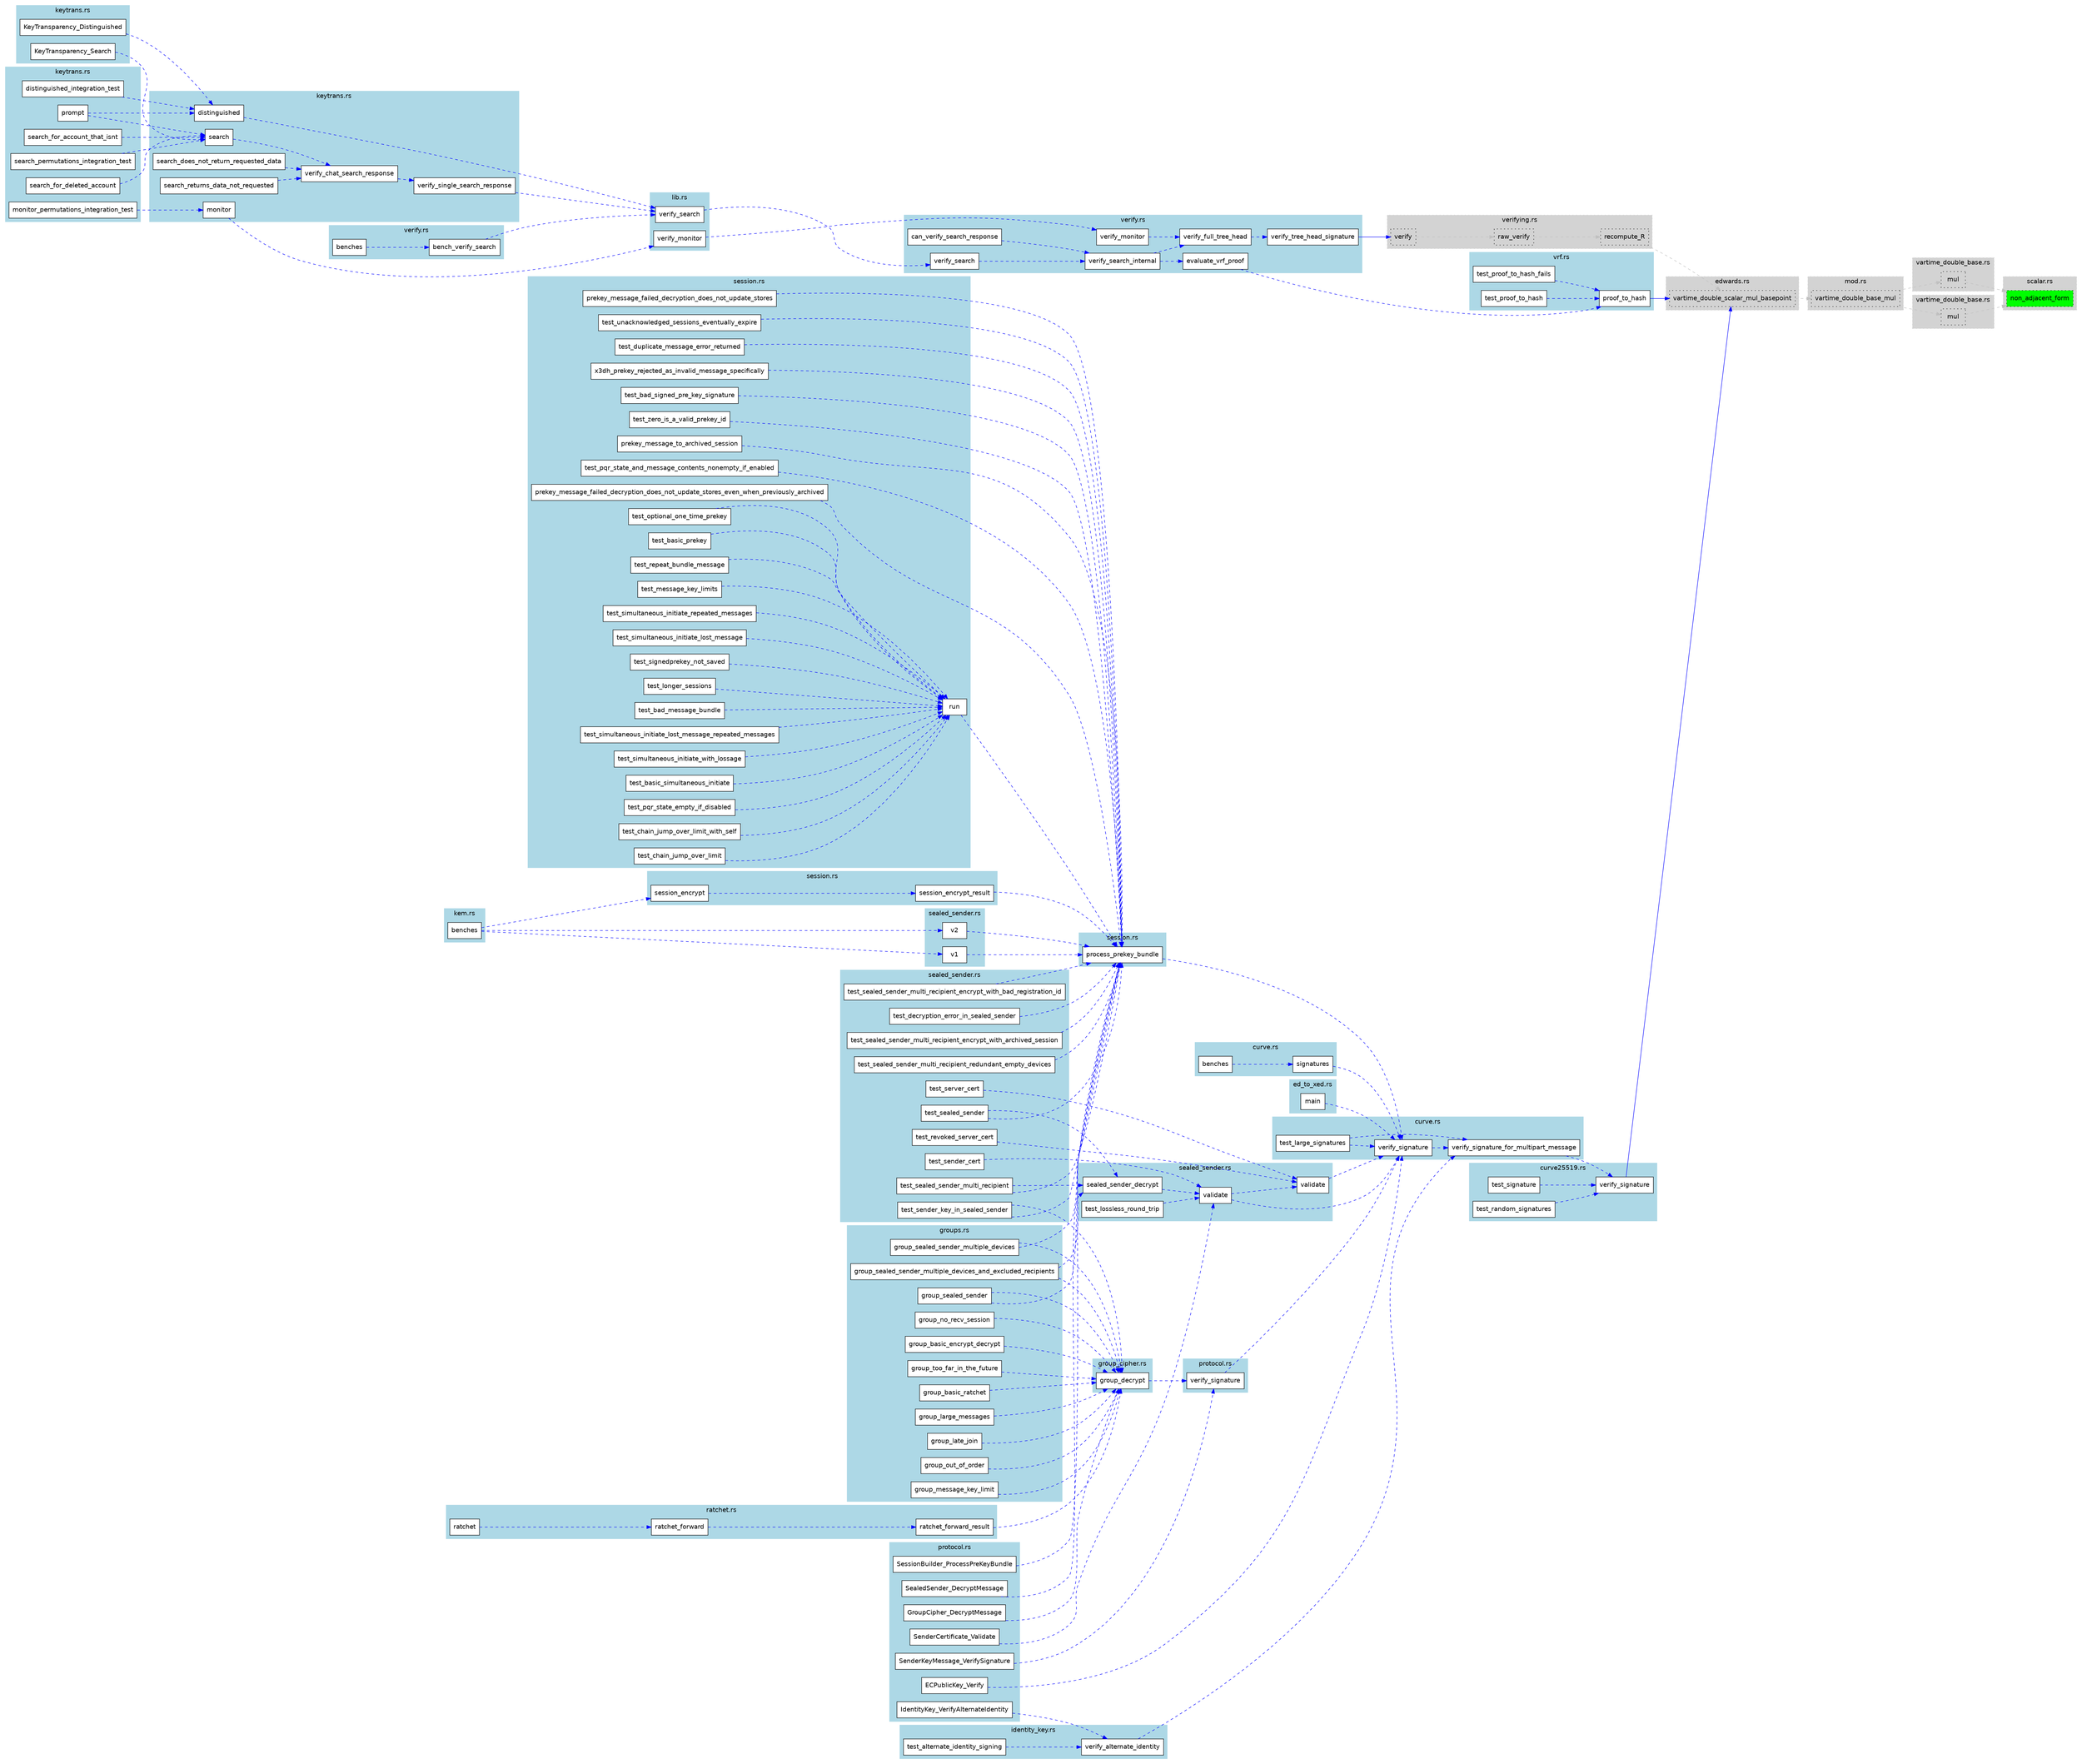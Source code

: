 digraph function_subgraph {
  rankdir=LR;
  node [shape=box, style=filled, fontname=Helvetica];
  edge [color=gray];

  subgraph cluster_0 {
    label = "mod.rs";
    style=filled;
    color=lightgrey;
    style="filled,dotted";
    fontname=Helvetica;
    "rust-analyzer cargo curve25519-dalek 4.1.3 backend/vartime_double_base_mul()." [label="vartime_double_base_mul", tooltip="pub fn vartime_double_base_mul(a: &Scalar, A: &EdwardsPoint, b: &Scalar) -> EdwardsPoint {     match get_selected_backend() {         #[cfg(curve25519_dalek_backend = ' simd' )]         BackendKind::A...", fillcolor=lightgray, style="filled,dotted"]
  }
  subgraph cluster_1 {
    label = "vartime_double_base.rs";
    style=filled;
    color=lightgrey;
    style="filled,dotted";
    fontname=Helvetica;
    "rust-analyzer cargo curve25519-dalek 4.1.3 backend/serial/scalar_mul/vartime_double_base/mul()." [label="mul", tooltip="pub fn mul(a: &Scalar, A: &EdwardsPoint, b: &Scalar) -> EdwardsPoint {     let a_naf = a.non_adjacent_form(5);      #[cfg(feature = ' precomputed-tables' )]     let b_naf = b.non_adjacent_form(8);    ...", fillcolor=lightgray, style="filled,dotted"]
  }
  subgraph cluster_2 {
    label = "vartime_double_base.rs";
    style=filled;
    color=lightgrey;
    style="filled,dotted";
    fontname=Helvetica;
    "rust-analyzer cargo curve25519-dalek 4.1.3 backend/vector/scalar_mul/vartime_double_base/spec_avx2/mul()." [label="mul", tooltip="    pub fn mul(a: &Scalar, A: &EdwardsPoint, b: &Scalar) -> EdwardsPoint {         let a_naf = a.non_adjacent_form(5);          #[cfg(feature = ' precomputed-tables' )]         let b_naf = b.non_adjac...", fillcolor=lightgray, style="filled,dotted"]
  }
  subgraph cluster_3 {
    label = "edwards.rs";
    style=filled;
    color=lightgrey;
    style="filled,dotted";
    fontname=Helvetica;
    "rust-analyzer cargo curve25519-dalek 4.1.3 edwards/impl#[EdwardsPoint]vartime_double_scalar_mul_basepoint()." [label="vartime_double_scalar_mul_basepoint", tooltip="    pub fn vartime_double_scalar_mul_basepoint(         a: &Scalar,         A: &EdwardsPoint,         b: &Scalar,     ) -> EdwardsPoint {         crate::backend::vartime_double_base_mul(a, A, b)     }", fillcolor=lightgray, style="filled,dotted"]
  }
  subgraph cluster_4 {
    label = "scalar.rs";
    style=filled;
    color=lightgrey;
    style="filled,dotted";
    fontname=Helvetica;
    "rust-analyzer cargo curve25519-dalek 4.1.3 scalar/impl#[Scalar]non_adjacent_form()." [label="non_adjacent_form", tooltip="    pub(crate) fn non_adjacent_form(&self, w: usize) -> [i8; 256] {         // required by the NAF definition         debug_assert!(w >= 2);         // required so that the NAF digits fit in i8       ...", fillcolor=green, style="filled,dotted"]
  }
  subgraph cluster_5 {
    label = "verifying.rs";
    style=filled;
    color=lightgrey;
    style="filled,dotted";
    fontname=Helvetica;
    "rust-analyzer cargo ed25519-dalek 2.1.0 verifying/impl#[VerifyingKey]raw_verify()." [label="raw_verify", tooltip="    pub(crate) fn raw_verify<CtxDigest>(         &self,         message: &[u8],         signature: &ed25519::Signature,     ) -> Result<(), SignatureError>     where         CtxDigest: Digest<OutputSi...", fillcolor=lightgray, style="filled,dotted"]
    "rust-analyzer cargo ed25519-dalek 2.1.0 verifying/impl#[VerifyingKey][`Verifier<ed25519::Signature>`]verify()." [label="verify", tooltip="    fn verify(&self, message: &[u8], signature: &ed25519::Signature) -> Result<(), SignatureError> {         self.raw_verify::<Sha512>(message, signature)     }", fillcolor=lightgray, style="filled,dotted"]
    "rust-analyzer cargo ed25519-dalek 2.1.0 verifying/impl#[VerifyingKey]recompute_R()." [label="recompute_R", tooltip="    fn recompute_R<CtxDigest>(         &self,         context: Option<&[u8]>,         signature: &InternalSignature,         M: &[u8],     ) -> CompressedEdwardsY     where         CtxDigest: Digest<O...", fillcolor=lightgray, style="filled,dotted"]
  }
  subgraph cluster_6 {
    label = "keytrans.rs";
    style=filled;
    color=lightblue;
    fontname=Helvetica;
    "rust-analyzer cargo libsignal-bridge 0.1.0 net/keytrans/KeyTransparency_Search()." [label="KeyTransparency_Search", tooltip="async fn KeyTransparency_Search(     // TODO: it is currently possible to pass an env that does not match chat     environment: AsType<Environment, u8>,     chat_connection: &UnauthenticatedChatConnec...", fillcolor=white, style="filled"]
    "rust-analyzer cargo libsignal-bridge 0.1.0 net/keytrans/KeyTransparency_Distinguished()." [label="KeyTransparency_Distinguished", tooltip="async fn KeyTransparency_Distinguished(     // TODO: it is currently possible to pass an env that does not match chat     environment: AsType<Environment, u8>,     chat_connection: &UnauthenticatedCha...", fillcolor=white, style="filled"]
  }
  subgraph cluster_7 {
    label = "protocol.rs";
    style=filled;
    color=lightblue;
    fontname=Helvetica;
    "rust-analyzer cargo libsignal-bridge 0.1.0 protocol/SenderCertificate_Validate()." [label="SenderCertificate_Validate", tooltip="fn SenderCertificate_Validate(     cert: &SenderCertificate,     key: &PublicKey,     time: Timestamp, ) -> Result<bool> {     cert.validate(key, time) }", fillcolor=white, style="filled"]
    "rust-analyzer cargo libsignal-bridge 0.1.0 protocol/SealedSender_DecryptMessage()." [label="SealedSender_DecryptMessage", tooltip="async fn SealedSender_DecryptMessage(     message: &[u8],     trust_root: &PublicKey,     timestamp: Timestamp,     local_e164: Option<String>,     local_uuid: String,     local_device_id: u32,     se...", fillcolor=white, style="filled"]
    "rust-analyzer cargo libsignal-bridge 0.1.0 protocol/ECPublicKey_Verify()." [label="ECPublicKey_Verify", tooltip="fn ECPublicKey_Verify(key: &PublicKey, message: &[u8], signature: &[u8]) -> bool {     key.verify_signature(message, signature) }", fillcolor=white, style="filled"]
    "rust-analyzer cargo libsignal-bridge 0.1.0 protocol/IdentityKey_VerifyAlternateIdentity()." [label="IdentityKey_VerifyAlternateIdentity", tooltip="fn IdentityKey_VerifyAlternateIdentity(     public_key: &PublicKey,     other_identity: &PublicKey,     signature: &[u8], ) -> Result<bool> {     let identity = IdentityKey::new(*public_key);     let ...", fillcolor=white, style="filled"]
    "rust-analyzer cargo libsignal-bridge 0.1.0 protocol/SessionBuilder_ProcessPreKeyBundle()." [label="SessionBuilder_ProcessPreKeyBundle", tooltip="async fn SessionBuilder_ProcessPreKeyBundle(     bundle: &PreKeyBundle,     protocol_address: &ProtocolAddress,     session_store: &mut dyn SessionStore,     identity_key_store: &mut dyn IdentityKeySt...", fillcolor=white, style="filled"]
    "rust-analyzer cargo libsignal-bridge 0.1.0 protocol/SenderKeyMessage_VerifySignature()." [label="SenderKeyMessage_VerifySignature", tooltip="fn SenderKeyMessage_VerifySignature(skm: &SenderKeyMessage, pubkey: &PublicKey) -> Result<bool> {     skm.verify_signature(pubkey) }", fillcolor=white, style="filled"]
    "rust-analyzer cargo libsignal-bridge 0.1.0 protocol/GroupCipher_DecryptMessage()." [label="GroupCipher_DecryptMessage", tooltip="async fn GroupCipher_DecryptMessage(     sender: &ProtocolAddress,     message: &[u8],     store: &mut dyn SenderKeyStore, ) -> Result<Vec<u8>> {     group_decrypt(message, store, sender).await }", fillcolor=white, style="filled"]
  }
  subgraph cluster_8 {
    label = "curve.rs";
    style=filled;
    color=lightblue;
    fontname=Helvetica;
    "rust-analyzer cargo libsignal-core 0.1.0 signatures()." [label="signatures", tooltip="pub fn signatures(c: &mut Criterion) {     let rng = &mut rng();     let alice_key = KeyPair::generate(rng);     let mut some_data = [0; 1024];     rng.fill(&mut some_data);      c.bench_function(' ge...", fillcolor=white, style="filled"]
    "rust-analyzer cargo libsignal-core 0.1.0 benches()." [label="benches", tooltip="criterion_group!(benches, generation, key_agreement, signatures);  criterion_main!(benches);", fillcolor=white, style="filled"]
  }
  subgraph cluster_9 {
    label = "ed_to_xed.rs";
    style=filled;
    color=lightblue;
    fontname=Helvetica;
    "rust-analyzer cargo libsignal-core 0.1.0 main()." [label="main", tooltip="fn main() {     let mut input = vec![];     std::io::stdin()         .read_to_end(&mut input)         .expect(' can read input' );     let key = boring::pkey::PKey::public_key_from_pem(&input).expect(...", fillcolor=white, style="filled"]
  }
  subgraph cluster_10 {
    label = "curve.rs";
    style=filled;
    color=lightblue;
    fontname=Helvetica;
    "rust-analyzer cargo libsignal-core 0.1.0 curve/impl#[PublicKey]verify_signature()." [label="verify_signature", tooltip="    pub fn verify_signature(&self, message: &[u8], signature: &[u8]) -> bool {         self.verify_signature_for_multipart_message(&[message], signature)     }", fillcolor=white, style="filled"]
    "rust-analyzer cargo libsignal-core 0.1.0 curve/tests/test_large_signatures()." [label="test_large_signatures", tooltip="    fn test_large_signatures() -> Result<(), CurveError> {         let mut csprng = OsRng.unwrap_err();         let key_pair = KeyPair::generate(&mut csprng);         let mut message = [0u8; 1024 * 10...", fillcolor=white, style="filled"]
    "rust-analyzer cargo libsignal-core 0.1.0 curve/impl#[PublicKey]verify_signature_for_multipart_message()." [label="verify_signature_for_multipart_message", tooltip="    pub fn verify_signature_for_multipart_message(         &self,         message: &[&[u8]],         signature: &[u8],     ) -> bool {         match &self.key {             PublicKeyData::DjbPublicKey...", fillcolor=white, style="filled"]
  }
  subgraph cluster_11 {
    label = "curve25519.rs";
    style=filled;
    color=lightblue;
    fontname=Helvetica;
    "rust-analyzer cargo libsignal-core 0.1.0 curve/curve25519/impl#[PrivateKey]verify_signature()." [label="verify_signature", tooltip="    pub fn verify_signature(         their_public_key: &[u8; PUBLIC_KEY_LENGTH],         message: &[&[u8]],         signature: &[u8; SIGNATURE_LENGTH],     ) -> bool {         let mont_point = Montgom...", fillcolor=white, style="filled"]
    "rust-analyzer cargo libsignal-core 0.1.0 curve/curve25519/tests/test_signature()." [label="test_signature", tooltip="    fn test_signature() {         let alice_identity_private: [u8; PRIVATE_KEY_LENGTH] = [             0xc0, 0x97, 0x24, 0x84, 0x12, 0xe5, 0x8b, 0xf0, 0x5d, 0xf4, 0x87, 0x96, 0x82, 0x05,             0...", fillcolor=white, style="filled"]
    "rust-analyzer cargo libsignal-core 0.1.0 curve/curve25519/tests/test_random_signatures()." [label="test_random_signatures", tooltip="    fn test_random_signatures() {         let mut csprng = OsRng.unwrap_err();         for _ in 0..50 {             let mut message = [0u8; 64];             csprng.fill_bytes(&mut message);           ...", fillcolor=white, style="filled"]
  }
  subgraph cluster_12 {
    label = "verify.rs";
    style=filled;
    color=lightblue;
    fontname=Helvetica;
    "rust-analyzer cargo libsignal-keytrans 0.0.1 bench_verify_search()." [label="bench_verify_search", tooltip="fn bench_verify_search(c: &mut Criterion) {     let sig_key = VerifyingKey::from_bytes(&hex!(         ' ac0de1fd7f33552bbeb6ebc12b9d4ea10bf5f025c45073d3fb5f5648955a749e'      ))     .unwrap();     let...", fillcolor=white, style="filled"]
    "rust-analyzer cargo libsignal-keytrans 0.0.1 benches()." [label="benches", tooltip="criterion_group!(benches, bench_verify_search); criterion_main!(benches);", fillcolor=white, style="filled"]
  }
  subgraph cluster_13 {
    label = "lib.rs";
    style=filled;
    color=lightblue;
    fontname=Helvetica;
    "rust-analyzer cargo libsignal-keytrans 0.0.1 impl#[KeyTransparency]verify_search()." [label="verify_search", tooltip="    pub fn verify_search(         &self,         request: SlimSearchRequest,         response: FullSearchResponse,         context: SearchContext,         force_monitor: bool,         now: SystemTime,...", fillcolor=white, style="filled"]
    "rust-analyzer cargo libsignal-keytrans 0.0.1 impl#[KeyTransparency]verify_monitor()." [label="verify_monitor", tooltip="    pub fn verify_monitor<'a>(         &'a self,         request: &'a MonitorRequest,         response: &'a MonitorResponse,         context: MonitorContext,         now: SystemTime,     ) -> Result<M...", fillcolor=white, style="filled"]
  }
  subgraph cluster_14 {
    label = "verify.rs";
    style=filled;
    color=lightblue;
    fontname=Helvetica;
    "rust-analyzer cargo libsignal-keytrans 0.0.1 verify/evaluate_vrf_proof()." [label="evaluate_vrf_proof", tooltip="fn evaluate_vrf_proof(     proof: &[u8],     vrf_key: &vrf::PublicKey,     search_key: &[u8], ) -> Result<[u8; 32]> {     let proof = proof.try_into().map_err(|_| MalformedProof)?;     Ok(vrf_key.proo...", fillcolor=white, style="filled"]
    "rust-analyzer cargo libsignal-keytrans 0.0.1 verify/verify_tree_head_signature()." [label="verify_tree_head_signature", tooltip="fn verify_tree_head_signature(     config: &PublicConfig,     head: &SingleSignatureTreeHead,     root: &[u8; 32],     verifying_key: &VerifyingKey, ) -> Result<()> {     let raw = marshal_tree_head_t...", fillcolor=white, style="filled"]
    "rust-analyzer cargo libsignal-keytrans 0.0.1 verify/verify_monitor()." [label="verify_monitor", tooltip="pub fn verify_monitor<'a>(     config: &'a PublicConfig,     req: &'a MonitorRequest,     res: &'a MonitorResponse,     context: MonitorContext,     now: SystemTime, ) -> Result<MonitorStateUpdate> { ...", fillcolor=white, style="filled"]
    "rust-analyzer cargo libsignal-keytrans 0.0.1 verify/verify_full_tree_head()." [label="verify_full_tree_head", tooltip="fn verify_full_tree_head(     config: &PublicConfig,     fth: &FullTreeHead,     root: [u8; 32],     last_tree_head: Option<&LastTreeHead>,     last_distinguished_tree_head: Option<&LastTreeHead>,    ...", fillcolor=white, style="filled"]
    "rust-analyzer cargo libsignal-keytrans 0.0.1 verify/verify_search_internal()." [label="verify_search_internal", tooltip="fn verify_search_internal(     config: &PublicConfig,     req: SlimSearchRequest,     res: FullSearchResponse,     context: SearchContext,     monitor: bool,     now: SystemTime, ) -> Result<SearchSta...", fillcolor=white, style="filled"]
    "rust-analyzer cargo libsignal-keytrans 0.0.1 verify/test/can_verify_search_response()." [label="can_verify_search_response", tooltip="    fn can_verify_search_response() {         let sig_key = VerifyingKey::from_bytes(&hex!(             ' ac0de1fd7f33552bbeb6ebc12b9d4ea10bf5f025c45073d3fb5f5648955a749e'          ))         .unwrap(...", fillcolor=white, style="filled"]
    "rust-analyzer cargo libsignal-keytrans 0.0.1 verify/verify_search()." [label="verify_search", tooltip="pub fn verify_search(     config: &PublicConfig,     req: SlimSearchRequest,     res: FullSearchResponse,     context: SearchContext,     force_monitor: bool,     now: SystemTime, ) -> Result<SearchSt...", fillcolor=white, style="filled"]
  }
  subgraph cluster_15 {
    label = "vrf.rs";
    style=filled;
    color=lightblue;
    fontname=Helvetica;
    "rust-analyzer cargo libsignal-keytrans 0.0.1 vrf/tests/test_proof_to_hash_fails()." [label="test_proof_to_hash_fails", tooltip="    fn test_proof_to_hash_fails() {         for v in TEST_VECTORS {             let pk = PublicKey::try_from(v.pk).unwrap();              assert!(pk.proof_to_hash(b' a' , &v.pi).is_err());            ...", fillcolor=white, style="filled"]
    "rust-analyzer cargo libsignal-keytrans 0.0.1 vrf/impl#[PublicKey]proof_to_hash()." [label="proof_to_hash", tooltip="    pub fn proof_to_hash(&self, m: &[u8], proof: &[u8; 80]) -> Result<[u8; 32]> {         // Decode proof into its component parts: gamma, c, and s.         let gamma = CompressedEdwardsY(proof[..32]....", fillcolor=white, style="filled"]
    "rust-analyzer cargo libsignal-keytrans 0.0.1 vrf/tests/test_proof_to_hash()." [label="test_proof_to_hash", tooltip="    fn test_proof_to_hash() {         for v in TEST_VECTORS {             let pk = PublicKey::try_from(v.pk).unwrap();             let index = pk.proof_to_hash(v.alpha, &v.pi).unwrap();             as...", fillcolor=white, style="filled"]
  }
  subgraph cluster_16 {
    label = "keytrans.rs";
    style=filled;
    color=lightblue;
    fontname=Helvetica;
    "rust-analyzer cargo libsignal-net-chat 0.1.0 api/keytrans/impl#[`KeyTransparencyClient<'_>`][UnauthenticatedChatApi]search()." [label="search", tooltip="    async fn search(         &self,         aci: &Aci,         aci_identity_key: &PublicKey,         e164: Option<(E164, Vec<u8>)>,         username_hash: Option<UsernameHash<'_>>,         stored_acco...", fillcolor=white, style="filled"]
    "rust-analyzer cargo libsignal-net-chat 0.1.0 api/keytrans/verify_single_search_response()." [label="verify_single_search_response", tooltip="fn verify_single_search_response(     kt: &KeyTransparency,     search_key: Vec<u8>,     response: CondensedTreeSearchResponse,     monitoring_data: Option<MonitoringData>,     full_tree_head: &FullTr...", fillcolor=white, style="filled"]
    "rust-analyzer cargo libsignal-net-chat 0.1.0 api/keytrans/test/search_does_not_return_requested_data()." [label="search_does_not_return_requested_data", tooltip="    fn search_does_not_return_requested_data(skip: &[AccountDataField]) {         let valid_at = SystemTime::UNIX_EPOCH + CHAT_SEARCH_RESPONSE_VALID_AT;          let aci = test_account::aci();        ...", fillcolor=white, style="filled"]
    "rust-analyzer cargo libsignal-net-chat 0.1.0 api/keytrans/test/search_returns_data_not_requested()." [label="search_returns_data_not_requested", tooltip="    fn search_returns_data_not_requested(skip: &[AccountDataField]) {         let valid_at = SystemTime::UNIX_EPOCH + CHAT_SEARCH_RESPONSE_VALID_AT;          let aci = test_account::aci();         let...", fillcolor=white, style="filled"]
    "rust-analyzer cargo libsignal-net-chat 0.1.0 api/keytrans/impl#[`KeyTransparencyClient<'_>`][UnauthenticatedChatApi]distinguished()." [label="distinguished", tooltip="    async fn distinguished(         &self,         last_distinguished: Option<LastTreeHead>,     ) -> Result<SearchStateUpdate, RequestError<Error>> {         let ChatDistinguishedResponse {          ...", fillcolor=white, style="filled"]
    "rust-analyzer cargo libsignal-net-chat 0.1.0 api/keytrans/verify_chat_search_response()." [label="verify_chat_search_response", tooltip="fn verify_chat_search_response(     kt: &KeyTransparency,     aci: &Aci,     e164: Option<E164>,     username_hash: Option<UsernameHash>,     stored_account_data: Option<AccountData>,     chat_search_...", fillcolor=white, style="filled"]
    "rust-analyzer cargo libsignal-net-chat 0.1.0 api/keytrans/impl#[`KeyTransparencyClient<'_>`][UnauthenticatedChatApi]monitor()." [label="monitor", tooltip="    async fn monitor(         &self,         aci: &Aci,         e164: Option<E164>,         username_hash: Option<UsernameHash<'_>>,         account_data: AccountData,         last_distinguished_tree_...", fillcolor=white, style="filled"]
  }
  subgraph cluster_17 {
    label = "keytrans.rs";
    style=filled;
    color=lightblue;
    fontname=Helvetica;
    "rust-analyzer cargo libsignal-net-chat 0.1.0 ws/keytrans/test/distinguished_integration_test()." [label="distinguished_integration_test", tooltip="    async fn distinguished_integration_test(have_last_distinguished: bool) {         if std::env::var(' LIBSIGNAL_TESTING_RUN_NONHERMETIC_TESTS' ).is_err() {             println!(' SKIPPED: running in...", fillcolor=white, style="filled"]
    "rust-analyzer cargo libsignal-net-chat 0.1.0 ws/keytrans/test/search_for_account_that_isnt()." [label="search_for_account_that_isnt", tooltip="    async fn search_for_account_that_isnt() {         if std::env::var(' LIBSIGNAL_TESTING_RUN_NONHERMETIC_TESTS' ).is_err() {             println!(' SKIPPED: running integration tests is not enabled'...", fillcolor=white, style="filled"]
    "rust-analyzer cargo libsignal-net-chat 0.1.0 ws/keytrans/test/search_permutations_integration_test()." [label="search_permutations_integration_test", tooltip="    async fn search_permutations_integration_test(use_e164: bool, use_username_hash: bool) {         if std::env::var(' LIBSIGNAL_TESTING_RUN_NONHERMETIC_TESTS' ).is_err() {             println!(' SKI...", fillcolor=white, style="filled"]
    "rust-analyzer cargo libsignal-net-chat 0.1.0 ws/keytrans/test/search_for_deleted_account()." [label="search_for_deleted_account", tooltip="    async fn search_for_deleted_account() {         if std::env::var(' LIBSIGNAL_TESTING_RUN_NONHERMETIC_TESTS' ).is_err() {             println!(' SKIPPED: running integration tests is not enabled' )...", fillcolor=white, style="filled"]
    "rust-analyzer cargo libsignal-net-chat 0.1.0 ws/keytrans/test/monitor_permutations_integration_test()." [label="monitor_permutations_integration_test", tooltip="    async fn monitor_permutations_integration_test(use_e164: bool, use_username_hash: bool) {         if std::env::var(' LIBSIGNAL_TESTING_RUN_NONHERMETIC_TESTS' ).is_err() {             println!(' SK...", fillcolor=white, style="filled"]
    "rust-analyzer cargo libsignal-net-chat 0.1.0 ws/keytrans/test_support/prompt()." [label="prompt", tooltip="        fn prompt(text: &str) {             println!(' {} >' , text);              let mut input = String::new();              std::io::stdin()                 .read_line(&mut input)                 ....", fillcolor=white, style="filled"]
  }
  subgraph cluster_18 {
    label = "kem.rs";
    style=filled;
    color=lightblue;
    fontname=Helvetica;
    "rust-analyzer cargo libsignal-protocol 0.1.0 benches()." [label="benches", tooltip="criterion_group!(benches, bench_kem); criterion_main!(benches);", fillcolor=white, style="filled"]
  }
  subgraph cluster_19 {
    label = "ratchet.rs";
    style=filled;
    color=lightblue;
    fontname=Helvetica;
    "rust-analyzer cargo libsignal-protocol 0.1.0 ratchet_forward_result()." [label="ratchet_forward_result", tooltip="pub fn ratchet_forward_result(c: &mut Criterion) -> Result<(), SignalProtocolError> {     let mut group = c.benchmark_group(' ratchet' );     group.sampling_mode(SamplingMode::Flat);     group.sample_...", fillcolor=white, style="filled"]
    "rust-analyzer cargo libsignal-protocol 0.1.0 ratchet_forward()." [label="ratchet_forward", tooltip="pub fn ratchet_forward(c: &mut Criterion) {     ratchet_forward_result(c).expect(' success' ); }", fillcolor=white, style="filled"]
    "rust-analyzer cargo libsignal-protocol 0.1.0 ratchet()." [label="ratchet", tooltip="criterion_group!(ratchet, ratchet_forward);  criterion_main!(ratchet);", fillcolor=white, style="filled"]
  }
  subgraph cluster_20 {
    label = "sealed_sender.rs";
    style=filled;
    color=lightblue;
    fontname=Helvetica;
    "rust-analyzer cargo libsignal-protocol 0.1.0 v1()." [label="v1", tooltip="pub fn v1(c: &mut Criterion) {     let mut rng = OsRng.unwrap_err();      let alice_address = ProtocolAddress::new(         ' 9d0652a3-dcc3-4d11-975f-74d61598733f' .to_owned(),         DeviceId::new(1...", fillcolor=white, style="filled"]
    "rust-analyzer cargo libsignal-protocol 0.1.0 v2()." [label="v2", tooltip="pub fn v2(c: &mut Criterion) {     let mut rng = OsRng.unwrap_err();      let alice_address = ProtocolAddress::new(         ' 9d0652a3-dcc3-4d11-975f-74d61598733f' .to_owned(),         DeviceId::new(1...", fillcolor=white, style="filled"]
  }
  subgraph cluster_21 {
    label = "session.rs";
    style=filled;
    color=lightblue;
    fontname=Helvetica;
    "rust-analyzer cargo libsignal-protocol 0.1.0 session_encrypt()." [label="session_encrypt", tooltip="pub fn session_encrypt(c: &mut Criterion) {     session_encrypt_result(c).expect(' success' ); }", fillcolor=white, style="filled"]
    "rust-analyzer cargo libsignal-protocol 0.1.0 session_encrypt_result()." [label="session_encrypt_result", tooltip="pub fn session_encrypt_result(c: &mut Criterion) -> Result<(), SignalProtocolError> {     let (alice_session_record, bob_session_record) = support::initialize_sessions_v4()?;      let alice_address = ...", fillcolor=white, style="filled"]
  }
  subgraph cluster_22 {
    label = "group_cipher.rs";
    style=filled;
    color=lightblue;
    fontname=Helvetica;
    "rust-analyzer cargo libsignal-protocol 0.1.0 group_cipher/group_decrypt()." [label="group_decrypt", tooltip="pub async fn group_decrypt(     skm_bytes: &[u8],     sender_key_store: &mut dyn SenderKeyStore,     sender: &ProtocolAddress, ) -> Result<Vec<u8>> {     let skm = SenderKeyMessage::try_from(skm_bytes...", fillcolor=white, style="filled"]
  }
  subgraph cluster_23 {
    label = "identity_key.rs";
    style=filled;
    color=lightblue;
    fontname=Helvetica;
    "rust-analyzer cargo libsignal-protocol 0.1.0 identity_key/impl#[IdentityKey]verify_alternate_identity()." [label="verify_alternate_identity", tooltip="    pub fn verify_alternate_identity(&self, other: &IdentityKey, signature: &[u8]) -> Result<bool> {         Ok(self.public_key.verify_signature_for_multipart_message(             &[                 A...", fillcolor=white, style="filled"]
    "rust-analyzer cargo libsignal-protocol 0.1.0 identity_key/tests/test_alternate_identity_signing()." [label="test_alternate_identity_signing", tooltip="    fn test_alternate_identity_signing() -> Result<()> {         let mut rng = OsRng.unwrap_err();         let primary = IdentityKeyPair::generate(&mut rng);         let secondary = IdentityKeyPair::g...", fillcolor=white, style="filled"]
  }
  subgraph cluster_24 {
    label = "protocol.rs";
    style=filled;
    color=lightblue;
    fontname=Helvetica;
    "rust-analyzer cargo libsignal-protocol 0.1.0 protocol/impl#[SenderKeyMessage]verify_signature()." [label="verify_signature", tooltip="    pub fn verify_signature(&self, signature_key: &PublicKey) -> Result<bool> {         let valid = signature_key.verify_signature(             &self.serialized[..self.serialized.len() - Self::SIGNATU...", fillcolor=white, style="filled"]
  }
  subgraph cluster_25 {
    label = "sealed_sender.rs";
    style=filled;
    color=lightblue;
    fontname=Helvetica;
    "rust-analyzer cargo libsignal-protocol 0.1.0 sealed_sender/impl#[ServerCertificate]validate()." [label="validate", tooltip="    pub fn validate(&self, trust_root: &PublicKey) -> Result<bool> {         if REVOKED_SERVER_CERTIFICATE_KEY_IDS.contains(&self.key_id()?) {             log::error!(                 ' received serve...", fillcolor=white, style="filled"]
    "rust-analyzer cargo libsignal-protocol 0.1.0 sealed_sender/sealed_sender_decrypt()." [label="sealed_sender_decrypt", tooltip="pub async fn sealed_sender_decrypt(     ciphertext: &[u8],     trust_root: &PublicKey,     timestamp: Timestamp,     local_e164: Option<String>,     local_uuid: String,     local_device_id: DeviceId, ...", fillcolor=white, style="filled"]
    "rust-analyzer cargo libsignal-protocol 0.1.0 sealed_sender/test_lossless_round_trip()." [label="test_lossless_round_trip", tooltip="fn test_lossless_round_trip() -> Result<()> {     let trust_root = PrivateKey::deserialize(&[0u8; 32])?;      // To test a hypothetical addition of a new field:     //     // Step 1: temporarily add a...", fillcolor=white, style="filled"]
    "rust-analyzer cargo libsignal-protocol 0.1.0 sealed_sender/impl#[SenderCertificate]validate()." [label="validate", tooltip="    pub fn validate(&self, trust_root: &PublicKey, validation_time: Timestamp) -> Result<bool> {         if !self.signer.validate(trust_root)? {             log::error!(                 ' sender certi...", fillcolor=white, style="filled"]
  }
  subgraph cluster_26 {
    label = "session.rs";
    style=filled;
    color=lightblue;
    fontname=Helvetica;
    "rust-analyzer cargo libsignal-protocol 0.1.0 session/process_prekey_bundle()." [label="process_prekey_bundle", tooltip="pub async fn process_prekey_bundle<R: Rng + CryptoRng>(     remote_address: &ProtocolAddress,     session_store: &mut dyn SessionStore,     identity_store: &mut dyn IdentityKeyStore,     bundle: &PreK...", fillcolor=white, style="filled"]
  }
  subgraph cluster_27 {
    label = "groups.rs";
    style=filled;
    color=lightblue;
    fontname=Helvetica;
    "rust-analyzer cargo libsignal-protocol 0.1.0 group_too_far_in_the_future()." [label="group_too_far_in_the_future", tooltip="fn group_too_far_in_the_future() -> Result<(), SignalProtocolError> {     async {         let mut csprng = OsRng.unwrap_err();          let sender_address =             ProtocolAddress::new(' +1415999...", fillcolor=white, style="filled"]
    "rust-analyzer cargo libsignal-protocol 0.1.0 group_basic_ratchet()." [label="group_basic_ratchet", tooltip="fn group_basic_ratchet() -> Result<(), SignalProtocolError> {     async {         let mut csprng = OsRng.unwrap_err();          let sender_address =             ProtocolAddress::new(' +14159999111' .t...", fillcolor=white, style="filled"]
    "rust-analyzer cargo libsignal-protocol 0.1.0 group_large_messages()." [label="group_large_messages", tooltip="fn group_large_messages() -> Result<(), SignalProtocolError> {     async {         let mut csprng = OsRng.unwrap_err();          let sender_address =             ProtocolAddress::new(' +14159999111' ....", fillcolor=white, style="filled"]
    "rust-analyzer cargo libsignal-protocol 0.1.0 group_late_join()." [label="group_late_join", tooltip="fn group_late_join() -> Result<(), SignalProtocolError> {     async {         let mut csprng = OsRng.unwrap_err();          let sender_address =             ProtocolAddress::new(' +14159999111' .to_ow...", fillcolor=white, style="filled"]
    "rust-analyzer cargo libsignal-protocol 0.1.0 group_sealed_sender()." [label="group_sealed_sender", tooltip="fn group_sealed_sender() -> Result<(), SignalProtocolError> {     async {         let mut csprng = OsRng.unwrap_err();          let alice_device_id = DeviceId::new(23).unwrap();         let bob_device...", fillcolor=white, style="filled"]
    "rust-analyzer cargo libsignal-protocol 0.1.0 group_sealed_sender_multiple_devices()." [label="group_sealed_sender_multiple_devices", tooltip="fn group_sealed_sender_multiple_devices() -> Result<(), SignalProtocolError> {     async {         let mut csprng = OsRng.unwrap_err();          let alice_device_id = DeviceId::new(23).unwrap();      ...", fillcolor=white, style="filled"]
    "rust-analyzer cargo libsignal-protocol 0.1.0 group_no_recv_session()." [label="group_no_recv_session", tooltip="fn group_no_recv_session() -> Result<(), SignalProtocolError> {     async {         let mut csprng = OsRng.unwrap_err().unwrap_err();          let device_id = DeviceId::new(1).unwrap();         let se...", fillcolor=white, style="filled"]
    "rust-analyzer cargo libsignal-protocol 0.1.0 group_basic_encrypt_decrypt()." [label="group_basic_encrypt_decrypt", tooltip="fn group_basic_encrypt_decrypt() -> Result<(), SignalProtocolError> {     async {         let mut csprng = OsRng.unwrap_err();          let sender_address =             ProtocolAddress::new(' +1415999...", fillcolor=white, style="filled"]
    "rust-analyzer cargo libsignal-protocol 0.1.0 group_sealed_sender_multiple_devices_and_excluded_recipients()." [label="group_sealed_sender_multiple_devices_and_excluded_recipients", tooltip="fn group_sealed_sender_multiple_devices_and_excluded_recipients() -> Result<(), SignalProtocolError> {     async {         let mut csprng = OsRng.unwrap_err();          let alice_device_id = DeviceId:...", fillcolor=white, style="filled"]
    "rust-analyzer cargo libsignal-protocol 0.1.0 group_message_key_limit()." [label="group_message_key_limit", tooltip="fn group_message_key_limit() -> Result<(), SignalProtocolError> {     async {         let mut csprng = OsRng.unwrap_err();          let sender_address =             ProtocolAddress::new(' +14159999111...", fillcolor=white, style="filled"]
    "rust-analyzer cargo libsignal-protocol 0.1.0 group_out_of_order()." [label="group_out_of_order", tooltip="fn group_out_of_order() -> Result<(), SignalProtocolError> {     async {         let mut csprng = OsRng.unwrap_err();          let sender_address =             ProtocolAddress::new(' +14159999111' .to...", fillcolor=white, style="filled"]
  }
  subgraph cluster_28 {
    label = "sealed_sender.rs";
    style=filled;
    color=lightblue;
    fontname=Helvetica;
    "rust-analyzer cargo libsignal-protocol 0.1.0 test_sealed_sender_multi_recipient_encrypt_with_archived_session()." [label="test_sealed_sender_multi_recipient_encrypt_with_archived_session", tooltip="fn test_sealed_sender_multi_recipient_encrypt_with_archived_session( ) -> Result<(), SignalProtocolError> {     async {         let mut rng = OsRng.unwrap_err();          let alice_device_id = DeviceI...", fillcolor=white, style="filled"]
    "rust-analyzer cargo libsignal-protocol 0.1.0 test_sealed_sender_multi_recipient_redundant_empty_devices()." [label="test_sealed_sender_multi_recipient_redundant_empty_devices", tooltip="fn test_sealed_sender_multi_recipient_redundant_empty_devices() -> Result<(), SignalProtocolError> {     async {         let mut csprng = OsRng.unwrap_err();          let alice_device_id = DeviceId::n...", fillcolor=white, style="filled"]
    "rust-analyzer cargo libsignal-protocol 0.1.0 test_server_cert()." [label="test_server_cert", tooltip="fn test_server_cert() -> Result<(), SignalProtocolError> {     let mut rng = OsRng.unwrap_err();     let trust_root = KeyPair::generate(&mut rng);     let server_key = KeyPair::generate(&mut rng);    ...", fillcolor=white, style="filled"]
    "rust-analyzer cargo libsignal-protocol 0.1.0 test_sealed_sender_multi_recipient_encrypt_with_bad_registration_id()." [label="test_sealed_sender_multi_recipient_encrypt_with_bad_registration_id", tooltip="fn test_sealed_sender_multi_recipient_encrypt_with_bad_registration_id( ) -> Result<(), SignalProtocolError> {     async {         let mut rng = OsRng.unwrap_err();          let alice_device_id = Devi...", fillcolor=white, style="filled"]
    "rust-analyzer cargo libsignal-protocol 0.1.0 test_revoked_server_cert()." [label="test_revoked_server_cert", tooltip="fn test_revoked_server_cert() -> Result<(), SignalProtocolError> {     let mut rng = OsRng.unwrap_err();     let trust_root = KeyPair::generate(&mut rng);     let server_key = KeyPair::generate(&mut r...", fillcolor=white, style="filled"]
    "rust-analyzer cargo libsignal-protocol 0.1.0 test_sender_cert()." [label="test_sender_cert", tooltip="fn test_sender_cert() -> Result<(), SignalProtocolError> {     let mut rng = OsRng.unwrap_err();     let trust_root = KeyPair::generate(&mut rng);     let server_key = KeyPair::generate(&mut rng);    ...", fillcolor=white, style="filled"]
    "rust-analyzer cargo libsignal-protocol 0.1.0 test_sender_key_in_sealed_sender()." [label="test_sender_key_in_sealed_sender", tooltip="fn test_sender_key_in_sealed_sender() -> Result<(), SignalProtocolError> {     async {         let mut rng = OsRng.unwrap_err();          let alice_device_id = DeviceId::new(23).unwrap();         let ...", fillcolor=white, style="filled"]
    "rust-analyzer cargo libsignal-protocol 0.1.0 test_sealed_sender()." [label="test_sealed_sender", tooltip="fn test_sealed_sender() -> Result<(), SignalProtocolError> {     async {         let mut rng = OsRng.unwrap_err();          let alice_device_id = DeviceId::new(23).unwrap();         let bob_device_id ...", fillcolor=white, style="filled"]
    "rust-analyzer cargo libsignal-protocol 0.1.0 test_decryption_error_in_sealed_sender()." [label="test_decryption_error_in_sealed_sender", tooltip="fn test_decryption_error_in_sealed_sender() -> Result<(), SignalProtocolError> {     async {         let mut rng = OsRng.unwrap_err();          let alice_device_id = DeviceId::new(23).unwrap();       ...", fillcolor=white, style="filled"]
    "rust-analyzer cargo libsignal-protocol 0.1.0 test_sealed_sender_multi_recipient()." [label="test_sealed_sender_multi_recipient", tooltip="fn test_sealed_sender_multi_recipient() -> Result<(), SignalProtocolError> {     async {         let mut rng = OsRng.unwrap_err();          let alice_device_id = DeviceId::new(23).unwrap();         le...", fillcolor=white, style="filled"]
  }
  subgraph cluster_29 {
    label = "session.rs";
    style=filled;
    color=lightblue;
    fontname=Helvetica;
    "rust-analyzer cargo libsignal-protocol 0.1.0 test_message_key_limits()." [label="test_message_key_limits", tooltip="fn test_message_key_limits() -> TestResult {     run(initialize_sessions_v4()?)?;      fn run(sessions: (SessionRecord, SessionRecord)) -> TestResult {         async {             let (alice_session_r...", fillcolor=white, style="filled"]
    "rust-analyzer cargo libsignal-protocol 0.1.0 test_simultaneous_initiate_repeated_messages()." [label="test_simultaneous_initiate_repeated_messages", tooltip="fn test_simultaneous_initiate_repeated_messages() -> TestResult {     let mut alice_store_builder = TestStoreBuilder::new()         .with_pre_key(IdChoice::Random)         .with_signed_pre_key(IdChoic...", fillcolor=white, style="filled"]
    "rust-analyzer cargo libsignal-protocol 0.1.0 prekey_message_failed_decryption_does_not_update_stores()." [label="prekey_message_failed_decryption_does_not_update_stores", tooltip="fn prekey_message_failed_decryption_does_not_update_stores() -> TestResult {     async {         let mut csprng = OsRng.unwrap_err();         let alice_address =             ProtocolAddress::new(' +14...", fillcolor=white, style="filled"]
    "rust-analyzer cargo libsignal-protocol 0.1.0 test_simultaneous_initiate_lost_message()." [label="test_simultaneous_initiate_lost_message", tooltip="fn test_simultaneous_initiate_lost_message() -> TestResult {     let mut alice_store_builder = TestStoreBuilder::new()         .with_pre_key(IdChoice::Random)         .with_signed_pre_key(IdChoice::Ra...", fillcolor=white, style="filled"]
    "rust-analyzer cargo libsignal-protocol 0.1.0 test_signedprekey_not_saved()." [label="test_signedprekey_not_saved", tooltip="fn test_signedprekey_not_saved() -> TestResult {     run(         |builder| {             builder.add_pre_key(IdChoice::Next);             builder.add_signed_pre_key(IdChoice::Next);             build...", fillcolor=white, style="filled"]
    "rust-analyzer cargo libsignal-protocol 0.1.0 test_longer_sessions()." [label="test_longer_sessions", tooltip="fn test_longer_sessions() -> TestResult {     init_logger();     run(         2000,         |builder| {             builder.add_pre_key(IdChoice::Next);             builder.add_signed_pre_key(IdChoice...", fillcolor=white, style="filled"]
    "rust-analyzer cargo libsignal-protocol 0.1.0 test_unacknowledged_sessions_eventually_expire()." [label="test_unacknowledged_sessions_eventually_expire", tooltip="fn test_unacknowledged_sessions_eventually_expire() -> TestResult {     async {         const WELL_PAST_EXPIRATION: Duration = Duration::from_secs(60 * 60 * 24 * 90);          let mut csprng = OsRng.u...", fillcolor=white, style="filled"]
    "rust-analyzer cargo libsignal-protocol 0.1.0 test_bad_message_bundle()." [label="test_bad_message_bundle", tooltip="fn test_bad_message_bundle() -> TestResult {     let mut alice_store_builder = TestStoreBuilder::new();     let mut bob_store_builder = TestStoreBuilder::new()         .with_pre_key(3133.into())      ...", fillcolor=white, style="filled"]
    "rust-analyzer cargo libsignal-protocol 0.1.0 test_duplicate_message_error_returned()." [label="test_duplicate_message_error_returned", tooltip="fn test_duplicate_message_error_returned() -> TestResult {     async {         let mut csprng = OsRng.unwrap_err();          let alice_device_id = DeviceId::new(1).unwrap();         let bob_device_id ...", fillcolor=white, style="filled"]
    "rust-analyzer cargo libsignal-protocol 0.1.0 x3dh_prekey_rejected_as_invalid_message_specifically()." [label="x3dh_prekey_rejected_as_invalid_message_specifically", tooltip="fn x3dh_prekey_rejected_as_invalid_message_specifically() {     async {         let mut csprng = OsRng.unwrap_err();          let alice_device_id = DeviceId::new(1).unwrap();         let bob_device_id...", fillcolor=white, style="filled"]
    "rust-analyzer cargo libsignal-protocol 0.1.0 test_bad_signed_pre_key_signature()." [label="test_bad_signed_pre_key_signature", tooltip="fn test_bad_signed_pre_key_signature() -> TestResult {     async {         let mut csprng = OsRng.unwrap_err();         let bob_address =             ProtocolAddress::new(' +14151111112' .to_owned(), ...", fillcolor=white, style="filled"]
    "rust-analyzer cargo libsignal-protocol 0.1.0 test_simultaneous_initiate_lost_message_repeated_messages()." [label="test_simultaneous_initiate_lost_message_repeated_messages", tooltip="fn test_simultaneous_initiate_lost_message_repeated_messages() -> TestResult {     run(         |builder| {             builder.add_pre_key(IdChoice::Next);             builder.add_signed_pre_key(IdCh...", fillcolor=white, style="filled"]
    "rust-analyzer cargo libsignal-protocol 0.1.0 run()." [label="run", tooltip="    fn run(alice_pqr: UsePQRatchet, bob_pqr: UsePQRatchet) -> TestResult {         async {             let mut csprng = OsRng.unwrap_err();              let alice_device_id = DeviceId::new(1).unwrap()...", fillcolor=white, style="filled"]
    "rust-analyzer cargo libsignal-protocol 0.1.0 test_zero_is_a_valid_prekey_id()." [label="test_zero_is_a_valid_prekey_id", tooltip="fn test_zero_is_a_valid_prekey_id() -> TestResult {     async {         let mut csprng = OsRng.unwrap_err();         let alice_address =             ProtocolAddress::new(' +14151111111' .to_owned(), D...", fillcolor=white, style="filled"]
    "rust-analyzer cargo libsignal-protocol 0.1.0 test_simultaneous_initiate_with_lossage()." [label="test_simultaneous_initiate_with_lossage", tooltip="fn test_simultaneous_initiate_with_lossage() -> TestResult {     let mut alice_store_builder = TestStoreBuilder::new()         .with_pre_key(IdChoice::Random)         .with_signed_pre_key(IdChoice::Ra...", fillcolor=white, style="filled"]
    "rust-analyzer cargo libsignal-protocol 0.1.0 test_basic_simultaneous_initiate()." [label="test_basic_simultaneous_initiate", tooltip="fn test_basic_simultaneous_initiate() -> TestResult {     let mut alice_store_builder = TestStoreBuilder::new()         .with_pre_key(IdChoice::Random)         .with_signed_pre_key(IdChoice::Random)  ...", fillcolor=white, style="filled"]
    "rust-analyzer cargo libsignal-protocol 0.1.0 test_pqr_state_empty_if_disabled()." [label="test_pqr_state_empty_if_disabled", tooltip="fn test_pqr_state_empty_if_disabled() -> TestResult {     run(UsePQRatchet::No, UsePQRatchet::No)?;     run(UsePQRatchet::No, UsePQRatchet::Yes)?;     run(UsePQRatchet::Yes, UsePQRatchet::No)?;      f...", fillcolor=white, style="filled"]
    "rust-analyzer cargo libsignal-protocol 0.1.0 prekey_message_to_archived_session()." [label="prekey_message_to_archived_session", tooltip="fn prekey_message_to_archived_session() -> TestResult {     async {         let mut csprng = OsRng.unwrap_err();         let alice_address =             ProtocolAddress::new(' +14151111111' .to_owned(...", fillcolor=white, style="filled"]
    "rust-analyzer cargo libsignal-protocol 0.1.0 test_chain_jump_over_limit_with_self()." [label="test_chain_jump_over_limit_with_self", tooltip="fn test_chain_jump_over_limit_with_self() -> TestResult {     let mut store_builder_one = TestStoreBuilder::new();     let mut store_builder_two = TestStoreBuilder::from_store(&store_builder_one.store...", fillcolor=white, style="filled"]
    "rust-analyzer cargo libsignal-protocol 0.1.0 test_pqr_state_and_message_contents_nonempty_if_enabled()." [label="test_pqr_state_and_message_contents_nonempty_if_enabled", tooltip="fn test_pqr_state_and_message_contents_nonempty_if_enabled() -> TestResult {     async {         let mut csprng = OsRng.unwrap_err();          let alice_device_id = DeviceId::new(1).unwrap();         ...", fillcolor=white, style="filled"]
    "rust-analyzer cargo libsignal-protocol 0.1.0 test_chain_jump_over_limit()." [label="test_chain_jump_over_limit", tooltip="fn test_chain_jump_over_limit() -> TestResult {     let mut alice_store_builder = TestStoreBuilder::new();     let mut bob_store_builder = TestStoreBuilder::new()         .with_pre_key(31337.into())  ...", fillcolor=white, style="filled"]
    "rust-analyzer cargo libsignal-protocol 0.1.0 prekey_message_failed_decryption_does_not_update_stores_even_when_previously_archived()." [label="prekey_message_failed_decryption_does_not_update_stores_even_when_previously_archived", tooltip="fn prekey_message_failed_decryption_does_not_update_stores_even_when_previously_archived( ) -> TestResult {     async {         let mut csprng = OsRng.unwrap_err();         let alice_address =        ...", fillcolor=white, style="filled"]
    "rust-analyzer cargo libsignal-protocol 0.1.0 test_optional_one_time_prekey()." [label="test_optional_one_time_prekey", tooltip="fn test_optional_one_time_prekey() -> TestResult {     let mut alice_store_builder = TestStoreBuilder::new();     let mut bob_store_builder = TestStoreBuilder::new()         .with_signed_pre_key(22.in...", fillcolor=white, style="filled"]
    "rust-analyzer cargo libsignal-protocol 0.1.0 test_basic_prekey()." [label="test_basic_prekey", tooltip="fn test_basic_prekey() -> TestResult {     run(         |builder| {             builder.add_pre_key(IdChoice::Next);             builder.add_signed_pre_key(IdChoice::Next);             builder.add_kyb...", fillcolor=white, style="filled"]
    "rust-analyzer cargo libsignal-protocol 0.1.0 test_repeat_bundle_message()." [label="test_repeat_bundle_message", tooltip="fn test_repeat_bundle_message() -> TestResult {     let mut alice_store_builder = TestStoreBuilder::new();     let mut bob_store_builder = TestStoreBuilder::new()         .with_pre_key(3133.into())   ...", fillcolor=white, style="filled"]
  }

  "rust-analyzer cargo libsignal-protocol 0.1.0 test_message_key_limits()." -> "rust-analyzer cargo libsignal-protocol 0.1.0 run()." [color=blue, style=dashed]
  "rust-analyzer cargo libsignal-core 0.1.0 main()." -> "rust-analyzer cargo libsignal-core 0.1.0 curve/impl#[PublicKey]verify_signature()." [color=blue, style=dashed]
  "rust-analyzer cargo libsignal-protocol 0.1.0 group_too_far_in_the_future()." -> "rust-analyzer cargo libsignal-protocol 0.1.0 group_cipher/group_decrypt()." [color=blue, style=dashed]
  "rust-analyzer cargo libsignal-bridge 0.1.0 protocol/SenderCertificate_Validate()." -> "rust-analyzer cargo libsignal-protocol 0.1.0 sealed_sender/impl#[SenderCertificate]validate()." [color=blue, style=dashed]
  "rust-analyzer cargo libsignal-protocol 0.1.0 test_simultaneous_initiate_repeated_messages()." -> "rust-analyzer cargo libsignal-protocol 0.1.0 run()." [color=blue, style=dashed]
  "rust-analyzer cargo libsignal-bridge 0.1.0 net/keytrans/KeyTransparency_Search()." -> "rust-analyzer cargo libsignal-net-chat 0.1.0 api/keytrans/impl#[`KeyTransparencyClient<'_>`][UnauthenticatedChatApi]search()." [color=blue, style=dashed]
  "rust-analyzer cargo libsignal-protocol 0.1.0 test_sealed_sender_multi_recipient_encrypt_with_archived_session()." -> "rust-analyzer cargo libsignal-protocol 0.1.0 session/process_prekey_bundle()." [color=blue, style=dashed]
  "rust-analyzer cargo curve25519-dalek 4.1.3 edwards/impl#[EdwardsPoint]vartime_double_scalar_mul_basepoint()." -> "rust-analyzer cargo curve25519-dalek 4.1.3 backend/vartime_double_base_mul()." [color=gray, style=dashed]
  "rust-analyzer cargo libsignal-core 0.1.0 signatures()." -> "rust-analyzer cargo libsignal-core 0.1.0 curve/impl#[PublicKey]verify_signature()." [color=blue, style=dashed]
  "rust-analyzer cargo libsignal-protocol 0.1.0 ratchet_forward_result()." -> "rust-analyzer cargo libsignal-protocol 0.1.0 group_cipher/group_decrypt()." [color=blue, style=dashed]
  "rust-analyzer cargo libsignal-keytrans 0.0.1 verify/evaluate_vrf_proof()." -> "rust-analyzer cargo libsignal-keytrans 0.0.1 vrf/impl#[PublicKey]proof_to_hash()." [color=blue, style=dashed]
  "rust-analyzer cargo libsignal-protocol 0.1.0 test_sealed_sender_multi_recipient_redundant_empty_devices()." -> "rust-analyzer cargo libsignal-protocol 0.1.0 session/process_prekey_bundle()." [color=blue, style=dashed]
  "rust-analyzer cargo libsignal-net-chat 0.1.0 api/keytrans/impl#[`KeyTransparencyClient<'_>`][UnauthenticatedChatApi]search()." -> "rust-analyzer cargo libsignal-net-chat 0.1.0 api/keytrans/verify_chat_search_response()." [color=blue, style=dashed]
  "rust-analyzer cargo libsignal-keytrans 0.0.1 vrf/tests/test_proof_to_hash_fails()." -> "rust-analyzer cargo libsignal-keytrans 0.0.1 vrf/impl#[PublicKey]proof_to_hash()." [color=blue, style=dashed]
  "rust-analyzer cargo libsignal-protocol 0.1.0 prekey_message_failed_decryption_does_not_update_stores()." -> "rust-analyzer cargo libsignal-protocol 0.1.0 session/process_prekey_bundle()." [color=blue, style=dashed]
  "rust-analyzer cargo libsignal-protocol 0.1.0 test_simultaneous_initiate_lost_message()." -> "rust-analyzer cargo libsignal-protocol 0.1.0 run()." [color=blue, style=dashed]
  "rust-analyzer cargo libsignal-protocol 0.1.0 group_basic_ratchet()." -> "rust-analyzer cargo libsignal-protocol 0.1.0 group_cipher/group_decrypt()." [color=blue, style=dashed]
  "rust-analyzer cargo libsignal-protocol 0.1.0 ratchet_forward()." -> "rust-analyzer cargo libsignal-protocol 0.1.0 ratchet_forward_result()." [color=blue, style=dashed]
  "rust-analyzer cargo libsignal-bridge 0.1.0 protocol/SealedSender_DecryptMessage()." -> "rust-analyzer cargo libsignal-protocol 0.1.0 sealed_sender/sealed_sender_decrypt()." [color=blue, style=dashed]
  "rust-analyzer cargo libsignal-protocol 0.1.0 test_signedprekey_not_saved()." -> "rust-analyzer cargo libsignal-protocol 0.1.0 run()." [color=blue, style=dashed]
  "rust-analyzer cargo libsignal-protocol 0.1.0 test_longer_sessions()." -> "rust-analyzer cargo libsignal-protocol 0.1.0 run()." [color=blue, style=dashed]
  "rust-analyzer cargo libsignal-keytrans 0.0.1 vrf/impl#[PublicKey]proof_to_hash()." -> "rust-analyzer cargo curve25519-dalek 4.1.3 edwards/impl#[EdwardsPoint]vartime_double_scalar_mul_basepoint()." [color=blue]
  "rust-analyzer cargo curve25519-dalek 4.1.3 backend/vector/scalar_mul/vartime_double_base/spec_avx2/mul()." -> "rust-analyzer cargo curve25519-dalek 4.1.3 scalar/impl#[Scalar]non_adjacent_form()." [color=gray, style=dashed]
  "rust-analyzer cargo libsignal-protocol 0.1.0 test_unacknowledged_sessions_eventually_expire()." -> "rust-analyzer cargo libsignal-protocol 0.1.0 session/process_prekey_bundle()." [color=blue, style=dashed]
  "rust-analyzer cargo libsignal-protocol 0.1.0 sealed_sender/impl#[ServerCertificate]validate()." -> "rust-analyzer cargo libsignal-core 0.1.0 curve/impl#[PublicKey]verify_signature()." [color=blue, style=dashed]
  "rust-analyzer cargo libsignal-net-chat 0.1.0 ws/keytrans/test/distinguished_integration_test()." -> "rust-analyzer cargo libsignal-net-chat 0.1.0 api/keytrans/impl#[`KeyTransparencyClient<'_>`][UnauthenticatedChatApi]distinguished()." [color=blue, style=dashed]
  "rust-analyzer cargo libsignal-bridge 0.1.0 net/keytrans/KeyTransparency_Distinguished()." -> "rust-analyzer cargo libsignal-net-chat 0.1.0 api/keytrans/impl#[`KeyTransparencyClient<'_>`][UnauthenticatedChatApi]distinguished()." [color=blue, style=dashed]
  "rust-analyzer cargo libsignal-protocol 0.1.0 test_server_cert()." -> "rust-analyzer cargo libsignal-protocol 0.1.0 sealed_sender/impl#[ServerCertificate]validate()." [color=blue, style=dashed]
  "rust-analyzer cargo libsignal-bridge 0.1.0 protocol/ECPublicKey_Verify()." -> "rust-analyzer cargo libsignal-core 0.1.0 curve/impl#[PublicKey]verify_signature()." [color=blue, style=dashed]
  "rust-analyzer cargo libsignal-protocol 0.1.0 group_large_messages()." -> "rust-analyzer cargo libsignal-protocol 0.1.0 group_cipher/group_decrypt()." [color=blue, style=dashed]
  "rust-analyzer cargo libsignal-protocol 0.1.0 group_late_join()." -> "rust-analyzer cargo libsignal-protocol 0.1.0 group_cipher/group_decrypt()." [color=blue, style=dashed]
  "rust-analyzer cargo libsignal-protocol 0.1.0 test_bad_message_bundle()." -> "rust-analyzer cargo libsignal-protocol 0.1.0 run()." [color=blue, style=dashed]
  "rust-analyzer cargo libsignal-protocol 0.1.0 v1()." -> "rust-analyzer cargo libsignal-protocol 0.1.0 session/process_prekey_bundle()." [color=blue, style=dashed]
  "rust-analyzer cargo ed25519-dalek 2.1.0 verifying/impl#[VerifyingKey]raw_verify()." -> "rust-analyzer cargo ed25519-dalek 2.1.0 verifying/impl#[VerifyingKey]recompute_R()." [color=gray, style=dashed]
  "rust-analyzer cargo libsignal-protocol 0.1.0 ratchet()." -> "rust-analyzer cargo libsignal-protocol 0.1.0 ratchet_forward()." [color=blue, style=dashed]
  "rust-analyzer cargo libsignal-protocol 0.1.0 test_duplicate_message_error_returned()." -> "rust-analyzer cargo libsignal-protocol 0.1.0 session/process_prekey_bundle()." [color=blue, style=dashed]
  "rust-analyzer cargo libsignal-keytrans 0.0.1 verify/verify_tree_head_signature()." -> "rust-analyzer cargo ed25519-dalek 2.1.0 verifying/impl#[VerifyingKey][`Verifier<ed25519::Signature>`]verify()." [color=blue]
  "rust-analyzer cargo libsignal-net-chat 0.1.0 ws/keytrans/test/search_for_account_that_isnt()." -> "rust-analyzer cargo libsignal-net-chat 0.1.0 api/keytrans/impl#[`KeyTransparencyClient<'_>`][UnauthenticatedChatApi]search()." [color=blue, style=dashed]
  "rust-analyzer cargo libsignal-protocol 0.1.0 group_sealed_sender()." -> "rust-analyzer cargo libsignal-protocol 0.1.0 group_cipher/group_decrypt()." [color=blue, style=dashed]
  "rust-analyzer cargo libsignal-protocol 0.1.0 group_sealed_sender()." -> "rust-analyzer cargo libsignal-protocol 0.1.0 session/process_prekey_bundle()." [color=blue, style=dashed]
  "rust-analyzer cargo libsignal-protocol 0.1.0 group_sealed_sender_multiple_devices()." -> "rust-analyzer cargo libsignal-protocol 0.1.0 session/process_prekey_bundle()." [color=blue, style=dashed]
  "rust-analyzer cargo libsignal-protocol 0.1.0 group_sealed_sender_multiple_devices()." -> "rust-analyzer cargo libsignal-protocol 0.1.0 group_cipher/group_decrypt()." [color=blue, style=dashed]
  "rust-analyzer cargo libsignal-protocol 0.1.0 x3dh_prekey_rejected_as_invalid_message_specifically()." -> "rust-analyzer cargo libsignal-protocol 0.1.0 session/process_prekey_bundle()." [color=blue, style=dashed]
  "rust-analyzer cargo libsignal-protocol 0.1.0 test_sealed_sender_multi_recipient_encrypt_with_bad_registration_id()." -> "rust-analyzer cargo libsignal-protocol 0.1.0 session/process_prekey_bundle()." [color=blue, style=dashed]
  "rust-analyzer cargo curve25519-dalek 4.1.3 backend/vartime_double_base_mul()." -> "rust-analyzer cargo curve25519-dalek 4.1.3 backend/serial/scalar_mul/vartime_double_base/mul()." [color=gray, style=dashed]
  "rust-analyzer cargo curve25519-dalek 4.1.3 backend/vartime_double_base_mul()." -> "rust-analyzer cargo curve25519-dalek 4.1.3 backend/vector/scalar_mul/vartime_double_base/spec_avx2/mul()." [color=gray, style=dashed]
  "rust-analyzer cargo libsignal-protocol 0.1.0 test_bad_signed_pre_key_signature()." -> "rust-analyzer cargo libsignal-protocol 0.1.0 session/process_prekey_bundle()." [color=blue, style=dashed]
  "rust-analyzer cargo libsignal-core 0.1.0 curve/impl#[PublicKey]verify_signature()." -> "rust-analyzer cargo libsignal-core 0.1.0 curve/impl#[PublicKey]verify_signature_for_multipart_message()." [color=blue, style=dashed]
  "rust-analyzer cargo libsignal-protocol 0.1.0 test_simultaneous_initiate_lost_message_repeated_messages()." -> "rust-analyzer cargo libsignal-protocol 0.1.0 run()." [color=blue, style=dashed]
  "rust-analyzer cargo libsignal-protocol 0.1.0 run()." -> "rust-analyzer cargo libsignal-protocol 0.1.0 session/process_prekey_bundle()." [color=blue, style=dashed]
  "rust-analyzer cargo libsignal-core 0.1.0 curve/tests/test_large_signatures()." -> "rust-analyzer cargo libsignal-core 0.1.0 curve/impl#[PublicKey]verify_signature()." [color=blue, style=dashed]
  "rust-analyzer cargo libsignal-core 0.1.0 curve/tests/test_large_signatures()." -> "rust-analyzer cargo libsignal-core 0.1.0 curve/impl#[PublicKey]verify_signature_for_multipart_message()." [color=blue, style=dashed]
  "rust-analyzer cargo libsignal-keytrans 0.0.1 vrf/tests/test_proof_to_hash()." -> "rust-analyzer cargo libsignal-keytrans 0.0.1 vrf/impl#[PublicKey]proof_to_hash()." [color=blue, style=dashed]
  "rust-analyzer cargo libsignal-protocol 0.1.0 test_zero_is_a_valid_prekey_id()." -> "rust-analyzer cargo libsignal-protocol 0.1.0 session/process_prekey_bundle()." [color=blue, style=dashed]
  "rust-analyzer cargo libsignal-keytrans 0.0.1 verify/verify_monitor()." -> "rust-analyzer cargo libsignal-keytrans 0.0.1 verify/verify_full_tree_head()." [color=blue, style=dashed]
  "rust-analyzer cargo libsignal-keytrans 0.0.1 bench_verify_search()." -> "rust-analyzer cargo libsignal-keytrans 0.0.1 impl#[KeyTransparency]verify_search()." [color=blue, style=dashed]
  "rust-analyzer cargo libsignal-protocol 0.1.0 group_no_recv_session()." -> "rust-analyzer cargo libsignal-protocol 0.1.0 group_cipher/group_decrypt()." [color=blue, style=dashed]
  "rust-analyzer cargo libsignal-bridge 0.1.0 protocol/IdentityKey_VerifyAlternateIdentity()." -> "rust-analyzer cargo libsignal-protocol 0.1.0 identity_key/impl#[IdentityKey]verify_alternate_identity()." [color=blue, style=dashed]
  "rust-analyzer cargo libsignal-protocol 0.1.0 test_simultaneous_initiate_with_lossage()." -> "rust-analyzer cargo libsignal-protocol 0.1.0 run()." [color=blue, style=dashed]
  "rust-analyzer cargo libsignal-protocol 0.1.0 test_revoked_server_cert()." -> "rust-analyzer cargo libsignal-protocol 0.1.0 sealed_sender/impl#[ServerCertificate]validate()." [color=blue, style=dashed]
  "rust-analyzer cargo libsignal-bridge 0.1.0 protocol/SessionBuilder_ProcessPreKeyBundle()." -> "rust-analyzer cargo libsignal-protocol 0.1.0 session/process_prekey_bundle()." [color=blue, style=dashed]
  "rust-analyzer cargo libsignal-core 0.1.0 curve/curve25519/impl#[PrivateKey]verify_signature()." -> "rust-analyzer cargo curve25519-dalek 4.1.3 edwards/impl#[EdwardsPoint]vartime_double_scalar_mul_basepoint()." [color=blue]
  "rust-analyzer cargo libsignal-keytrans 0.0.1 verify/verify_full_tree_head()." -> "rust-analyzer cargo libsignal-keytrans 0.0.1 verify/verify_tree_head_signature()." [color=blue, style=dashed]
  "rust-analyzer cargo libsignal-core 0.1.0 curve/curve25519/tests/test_signature()." -> "rust-analyzer cargo libsignal-core 0.1.0 curve/curve25519/impl#[PrivateKey]verify_signature()." [color=blue, style=dashed]
  "rust-analyzer cargo libsignal-protocol 0.1.0 sealed_sender/sealed_sender_decrypt()." -> "rust-analyzer cargo libsignal-protocol 0.1.0 sealed_sender/impl#[SenderCertificate]validate()." [color=blue, style=dashed]
  "rust-analyzer cargo libsignal-protocol 0.1.0 session_encrypt()." -> "rust-analyzer cargo libsignal-protocol 0.1.0 session_encrypt_result()." [color=blue, style=dashed]
  "rust-analyzer cargo libsignal-protocol 0.1.0 test_basic_simultaneous_initiate()." -> "rust-analyzer cargo libsignal-protocol 0.1.0 run()." [color=blue, style=dashed]
  "rust-analyzer cargo libsignal-keytrans 0.0.1 verify/verify_search_internal()." -> "rust-analyzer cargo libsignal-keytrans 0.0.1 verify/verify_full_tree_head()." [color=blue, style=dashed]
  "rust-analyzer cargo libsignal-keytrans 0.0.1 verify/verify_search_internal()." -> "rust-analyzer cargo libsignal-keytrans 0.0.1 verify/evaluate_vrf_proof()." [color=blue, style=dashed]
  "rust-analyzer cargo libsignal-bridge 0.1.0 protocol/SenderKeyMessage_VerifySignature()." -> "rust-analyzer cargo libsignal-protocol 0.1.0 protocol/impl#[SenderKeyMessage]verify_signature()." [color=blue, style=dashed]
  "rust-analyzer cargo libsignal-protocol 0.1.0 test_pqr_state_empty_if_disabled()." -> "rust-analyzer cargo libsignal-protocol 0.1.0 run()." [color=blue, style=dashed]
  "rust-analyzer cargo libsignal-protocol 0.1.0 sealed_sender/test_lossless_round_trip()." -> "rust-analyzer cargo libsignal-protocol 0.1.0 sealed_sender/impl#[SenderCertificate]validate()." [color=blue, style=dashed]
  "rust-analyzer cargo libsignal-protocol 0.1.0 group_basic_encrypt_decrypt()." -> "rust-analyzer cargo libsignal-protocol 0.1.0 group_cipher/group_decrypt()." [color=blue, style=dashed]
  "rust-analyzer cargo libsignal-keytrans 0.0.1 impl#[KeyTransparency]verify_search()." -> "rust-analyzer cargo libsignal-keytrans 0.0.1 verify/verify_search()." [color=blue, style=dashed]
  "rust-analyzer cargo ed25519-dalek 2.1.0 verifying/impl#[VerifyingKey][`Verifier<ed25519::Signature>`]verify()." -> "rust-analyzer cargo ed25519-dalek 2.1.0 verifying/impl#[VerifyingKey]raw_verify()." [color=gray, style=dashed]
  "rust-analyzer cargo libsignal-net-chat 0.1.0 api/keytrans/verify_single_search_response()." -> "rust-analyzer cargo libsignal-keytrans 0.0.1 impl#[KeyTransparency]verify_search()." [color=blue, style=dashed]
  "rust-analyzer cargo libsignal-net-chat 0.1.0 api/keytrans/test/search_does_not_return_requested_data()." -> "rust-analyzer cargo libsignal-net-chat 0.1.0 api/keytrans/verify_chat_search_response()." [color=blue, style=dashed]
  "rust-analyzer cargo libsignal-protocol 0.1.0 prekey_message_to_archived_session()." -> "rust-analyzer cargo libsignal-protocol 0.1.0 session/process_prekey_bundle()." [color=blue, style=dashed]
  "rust-analyzer cargo libsignal-protocol 0.1.0 v2()." -> "rust-analyzer cargo libsignal-protocol 0.1.0 session/process_prekey_bundle()." [color=blue, style=dashed]
  "rust-analyzer cargo libsignal-keytrans 0.0.1 verify/test/can_verify_search_response()." -> "rust-analyzer cargo libsignal-keytrans 0.0.1 verify/verify_search_internal()." [color=blue, style=dashed]
  "rust-analyzer cargo libsignal-keytrans 0.0.1 impl#[KeyTransparency]verify_monitor()." -> "rust-analyzer cargo libsignal-keytrans 0.0.1 verify/verify_monitor()." [color=blue, style=dashed]
  "rust-analyzer cargo libsignal-net-chat 0.1.0 api/keytrans/test/search_returns_data_not_requested()." -> "rust-analyzer cargo libsignal-net-chat 0.1.0 api/keytrans/verify_chat_search_response()." [color=blue, style=dashed]
  "rust-analyzer cargo libsignal-bridge 0.1.0 protocol/GroupCipher_DecryptMessage()." -> "rust-analyzer cargo libsignal-protocol 0.1.0 group_cipher/group_decrypt()." [color=blue, style=dashed]
  "rust-analyzer cargo libsignal-protocol 0.1.0 group_sealed_sender_multiple_devices_and_excluded_recipients()." -> "rust-analyzer cargo libsignal-protocol 0.1.0 session/process_prekey_bundle()." [color=blue, style=dashed]
  "rust-analyzer cargo libsignal-protocol 0.1.0 group_sealed_sender_multiple_devices_and_excluded_recipients()." -> "rust-analyzer cargo libsignal-protocol 0.1.0 group_cipher/group_decrypt()." [color=blue, style=dashed]
  "rust-analyzer cargo libsignal-keytrans 0.0.1 benches()." -> "rust-analyzer cargo libsignal-keytrans 0.0.1 bench_verify_search()." [color=blue, style=dashed]
  "rust-analyzer cargo libsignal-core 0.1.0 benches()." -> "rust-analyzer cargo libsignal-core 0.1.0 signatures()." [color=blue, style=dashed]
  "rust-analyzer cargo libsignal-protocol 0.1.0 session/process_prekey_bundle()." -> "rust-analyzer cargo libsignal-core 0.1.0 curve/impl#[PublicKey]verify_signature()." [color=blue, style=dashed]
  "rust-analyzer cargo libsignal-net-chat 0.1.0 api/keytrans/impl#[`KeyTransparencyClient<'_>`][UnauthenticatedChatApi]distinguished()." -> "rust-analyzer cargo libsignal-keytrans 0.0.1 impl#[KeyTransparency]verify_search()." [color=blue, style=dashed]
  "rust-analyzer cargo libsignal-core 0.1.0 curve/curve25519/tests/test_random_signatures()." -> "rust-analyzer cargo libsignal-core 0.1.0 curve/curve25519/impl#[PrivateKey]verify_signature()." [color=blue, style=dashed]
  "rust-analyzer cargo libsignal-protocol 0.1.0 test_sender_cert()." -> "rust-analyzer cargo libsignal-protocol 0.1.0 sealed_sender/impl#[SenderCertificate]validate()." [color=blue, style=dashed]
  "rust-analyzer cargo libsignal-protocol 0.1.0 test_chain_jump_over_limit_with_self()." -> "rust-analyzer cargo libsignal-protocol 0.1.0 run()." [color=blue, style=dashed]
  "rust-analyzer cargo libsignal-protocol 0.1.0 identity_key/impl#[IdentityKey]verify_alternate_identity()." -> "rust-analyzer cargo libsignal-core 0.1.0 curve/impl#[PublicKey]verify_signature_for_multipart_message()." [color=blue, style=dashed]
  "rust-analyzer cargo libsignal-protocol 0.1.0 test_sender_key_in_sealed_sender()." -> "rust-analyzer cargo libsignal-protocol 0.1.0 group_cipher/group_decrypt()." [color=blue, style=dashed]
  "rust-analyzer cargo libsignal-protocol 0.1.0 test_sender_key_in_sealed_sender()." -> "rust-analyzer cargo libsignal-protocol 0.1.0 session/process_prekey_bundle()." [color=blue, style=dashed]
  "rust-analyzer cargo libsignal-net-chat 0.1.0 ws/keytrans/test/search_permutations_integration_test()." -> "rust-analyzer cargo libsignal-net-chat 0.1.0 api/keytrans/impl#[`KeyTransparencyClient<'_>`][UnauthenticatedChatApi]search()." [color=blue, style=dashed]
  "rust-analyzer cargo libsignal-protocol 0.1.0 test_pqr_state_and_message_contents_nonempty_if_enabled()." -> "rust-analyzer cargo libsignal-protocol 0.1.0 session/process_prekey_bundle()." [color=blue, style=dashed]
  "rust-analyzer cargo libsignal-protocol 0.1.0 group_cipher/group_decrypt()." -> "rust-analyzer cargo libsignal-protocol 0.1.0 protocol/impl#[SenderKeyMessage]verify_signature()." [color=blue, style=dashed]
  "rust-analyzer cargo libsignal-protocol 0.1.0 protocol/impl#[SenderKeyMessage]verify_signature()." -> "rust-analyzer cargo libsignal-core 0.1.0 curve/impl#[PublicKey]verify_signature()." [color=blue, style=dashed]
  "rust-analyzer cargo libsignal-net-chat 0.1.0 ws/keytrans/test/search_for_deleted_account()." -> "rust-analyzer cargo libsignal-net-chat 0.1.0 api/keytrans/impl#[`KeyTransparencyClient<'_>`][UnauthenticatedChatApi]search()." [color=blue, style=dashed]
  "rust-analyzer cargo libsignal-protocol 0.1.0 test_sealed_sender()." -> "rust-analyzer cargo libsignal-protocol 0.1.0 session/process_prekey_bundle()." [color=blue, style=dashed]
  "rust-analyzer cargo libsignal-protocol 0.1.0 test_sealed_sender()." -> "rust-analyzer cargo libsignal-protocol 0.1.0 sealed_sender/sealed_sender_decrypt()." [color=blue, style=dashed]
  "rust-analyzer cargo libsignal-keytrans 0.0.1 verify/verify_search()." -> "rust-analyzer cargo libsignal-keytrans 0.0.1 verify/verify_search_internal()." [color=blue, style=dashed]
  "rust-analyzer cargo libsignal-protocol 0.1.0 sealed_sender/impl#[SenderCertificate]validate()." -> "rust-analyzer cargo libsignal-core 0.1.0 curve/impl#[PublicKey]verify_signature()." [color=blue, style=dashed]
  "rust-analyzer cargo libsignal-protocol 0.1.0 sealed_sender/impl#[SenderCertificate]validate()." -> "rust-analyzer cargo libsignal-protocol 0.1.0 sealed_sender/impl#[ServerCertificate]validate()." [color=blue, style=dashed]
  "rust-analyzer cargo libsignal-protocol 0.1.0 group_message_key_limit()." -> "rust-analyzer cargo libsignal-protocol 0.1.0 group_cipher/group_decrypt()." [color=blue, style=dashed]
  "rust-analyzer cargo libsignal-net-chat 0.1.0 api/keytrans/verify_chat_search_response()." -> "rust-analyzer cargo libsignal-net-chat 0.1.0 api/keytrans/verify_single_search_response()." [color=blue, style=dashed]
  "rust-analyzer cargo libsignal-net-chat 0.1.0 ws/keytrans/test/monitor_permutations_integration_test()." -> "rust-analyzer cargo libsignal-net-chat 0.1.0 api/keytrans/impl#[`KeyTransparencyClient<'_>`][UnauthenticatedChatApi]monitor()." [color=blue, style=dashed]
  "rust-analyzer cargo libsignal-protocol 0.1.0 test_chain_jump_over_limit()." -> "rust-analyzer cargo libsignal-protocol 0.1.0 run()." [color=blue, style=dashed]
  "rust-analyzer cargo libsignal-protocol 0.1.0 prekey_message_failed_decryption_does_not_update_stores_even_when_previously_archived()." -> "rust-analyzer cargo libsignal-protocol 0.1.0 session/process_prekey_bundle()." [color=blue, style=dashed]
  "rust-analyzer cargo libsignal-protocol 0.1.0 identity_key/tests/test_alternate_identity_signing()." -> "rust-analyzer cargo libsignal-protocol 0.1.0 identity_key/impl#[IdentityKey]verify_alternate_identity()." [color=blue, style=dashed]
  "rust-analyzer cargo libsignal-protocol 0.1.0 session_encrypt_result()." -> "rust-analyzer cargo libsignal-protocol 0.1.0 session/process_prekey_bundle()." [color=blue, style=dashed]
  "rust-analyzer cargo libsignal-protocol 0.1.0 group_out_of_order()." -> "rust-analyzer cargo libsignal-protocol 0.1.0 group_cipher/group_decrypt()." [color=blue, style=dashed]
  "rust-analyzer cargo libsignal-core 0.1.0 curve/impl#[PublicKey]verify_signature_for_multipart_message()." -> "rust-analyzer cargo libsignal-core 0.1.0 curve/curve25519/impl#[PrivateKey]verify_signature()." [color=blue, style=dashed]
  "rust-analyzer cargo libsignal-net-chat 0.1.0 api/keytrans/impl#[`KeyTransparencyClient<'_>`][UnauthenticatedChatApi]monitor()." -> "rust-analyzer cargo libsignal-keytrans 0.0.1 impl#[KeyTransparency]verify_monitor()." [color=blue, style=dashed]
  "rust-analyzer cargo ed25519-dalek 2.1.0 verifying/impl#[VerifyingKey]recompute_R()." -> "rust-analyzer cargo curve25519-dalek 4.1.3 edwards/impl#[EdwardsPoint]vartime_double_scalar_mul_basepoint()." [color=gray, style=dashed]
  "rust-analyzer cargo libsignal-net-chat 0.1.0 ws/keytrans/test_support/prompt()." -> "rust-analyzer cargo libsignal-net-chat 0.1.0 api/keytrans/impl#[`KeyTransparencyClient<'_>`][UnauthenticatedChatApi]search()." [color=blue, style=dashed]
  "rust-analyzer cargo libsignal-net-chat 0.1.0 ws/keytrans/test_support/prompt()." -> "rust-analyzer cargo libsignal-net-chat 0.1.0 api/keytrans/impl#[`KeyTransparencyClient<'_>`][UnauthenticatedChatApi]distinguished()." [color=blue, style=dashed]
  "rust-analyzer cargo libsignal-protocol 0.1.0 test_decryption_error_in_sealed_sender()." -> "rust-analyzer cargo libsignal-protocol 0.1.0 session/process_prekey_bundle()." [color=blue, style=dashed]
  "rust-analyzer cargo libsignal-protocol 0.1.0 test_optional_one_time_prekey()." -> "rust-analyzer cargo libsignal-protocol 0.1.0 run()." [color=blue, style=dashed]
  "rust-analyzer cargo libsignal-protocol 0.1.0 benches()." -> "rust-analyzer cargo libsignal-protocol 0.1.0 v1()." [color=blue, style=dashed]
  "rust-analyzer cargo libsignal-protocol 0.1.0 benches()." -> "rust-analyzer cargo libsignal-protocol 0.1.0 v2()." [color=blue, style=dashed]
  "rust-analyzer cargo libsignal-protocol 0.1.0 benches()." -> "rust-analyzer cargo libsignal-protocol 0.1.0 session_encrypt()." [color=blue, style=dashed]
  "rust-analyzer cargo curve25519-dalek 4.1.3 backend/serial/scalar_mul/vartime_double_base/mul()." -> "rust-analyzer cargo curve25519-dalek 4.1.3 scalar/impl#[Scalar]non_adjacent_form()." [color=gray, style=dashed]
  "rust-analyzer cargo libsignal-protocol 0.1.0 test_basic_prekey()." -> "rust-analyzer cargo libsignal-protocol 0.1.0 run()." [color=blue, style=dashed]
  "rust-analyzer cargo libsignal-protocol 0.1.0 test_repeat_bundle_message()." -> "rust-analyzer cargo libsignal-protocol 0.1.0 run()." [color=blue, style=dashed]
  "rust-analyzer cargo libsignal-protocol 0.1.0 test_sealed_sender_multi_recipient()." -> "rust-analyzer cargo libsignal-protocol 0.1.0 sealed_sender/sealed_sender_decrypt()." [color=blue, style=dashed]
  "rust-analyzer cargo libsignal-protocol 0.1.0 test_sealed_sender_multi_recipient()." -> "rust-analyzer cargo libsignal-protocol 0.1.0 session/process_prekey_bundle()." [color=blue, style=dashed]
}
